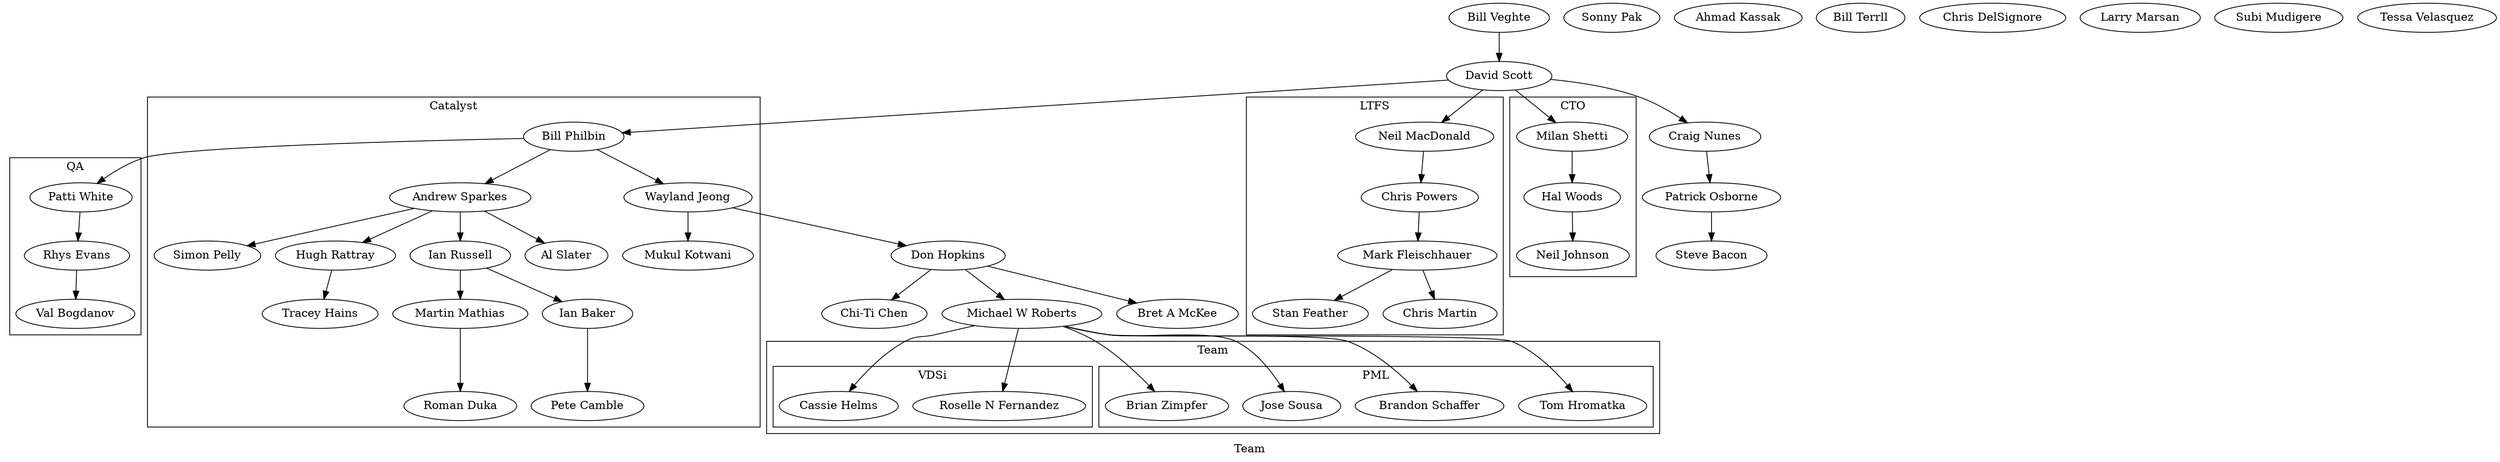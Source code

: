 digraph mwrOrg {
label="Team"
//rankdir=LR
//
// people
//

billV  [label="Bill Veghte"];
daveS [label="David Scott"];
bill [ label="Bill Philbin"];
    wayj [ label="Wayland Jeong"];
        donH [label="Don Hopkins"];
        mukl [label="Mukul Kotwani"];
        sopk [label="Sonny Pak"];
    andsp [ label="Andrew Sparkes"];
    ptWh [label="Patti White"];
    ahkas [label="Ahmad Kassak"];
    billt [label="Bill Terrll"];
    chdel [label="Chris DelSignore"];
    lrmar [label="Larry Marsan"];
    sumud [label="Subi Mudigere"];
    tevel [label="Tessa Velasquez"];

michaelr [ label="Michael W Roberts" ];
bretm [ label="Bret A McKee" ];
chiti [ label="Chi-Ti Chen" ];
alsltr [ label="Al Slater"];
siPel [label="Simon Pelly"];
hurat [label="Hugh Rattray"];
trhn [label="Tracey Hains"];
ianRu [label="Ian Russell"];
ianbk [label="Ian Baker"];
pecmbl [label="Pete Camble"];
neMac [label="Neil MacDonald"];
chpwr [label="Chris Powers"];
mkFle [label="Mark Fleischhauer"];
stFth [label="Stan Feather"];
mlsh [label="Milan Shetti"];
hlWd [label="Hal Woods"];
neJhn [label="Neil Johnson"];
chMtn [label="Chris Martin"];
mrMa [label="Martin Mathias"];
rmDk [label="Roman Duka"];
ryEv [label="Rhys Evans"];
vaBv [label="Val Bogdanov"];
crnu [label="Craig Nunes"];
paos [label="Patrick Osborne"];
stba [label="Steve Bacon"];
subgraph mgrs {
        label="Managers";
        billV -> daveS -> bill;
        daveS -> neMac;
        daveS -> mlsh;
        daveS -> crnu -> paos -> stba;
        subgraph cluster_ct {
            label="CTO";
            mlsh -> hlWd -> neJhn;
        }
        subgraph cluster_lt {
            label="LTFS";
            neMac -> chpwr -> mkFle -> stFth;
            mkFle -> chMtn;
        }
        bill -> wayj;
        bill -> ptWh;
        wayj -> donH -> michaelr ;
        subgraph cluster_qa {
            label="QA";
            ptWh -> ryEv -> vaBv;
        }
        subgraph cluster_no {
        label="Catalyst";
        bill -> andsp;
        wayj -> mukl;
        andsp -> alsltr;
        andsp -> siPel;
        andsp -> ianRu -> ianbk -> pecmbl;
        andsp -> hurat -> trhn;
        ianRu -> mrMa -> rmDk;
        }
}
subgraph cluster_team {
    subgraph cluster_pml {
        label="PML";
        tomh [ label="Tom Hromatka"];
        brandons [ label="Brandon Schaffer" ];
        joses [ label="Jose Sousa" ];
        brianz [ label="Brian Zimpfer"];
    }
    subgraph cluster_vds {
        label="VDSi";
        rosellef [ label="Roselle N Fernandez" ];
        cassieh [ label="Cassie Helms" ];
    }
}

//
// relationships
//
michaelr -> tomh;
michaelr -> joses;
michaelr -> brianz;
michaelr -> brandons;
michaelr -> cassieh;
michaelr -> rosellef;
donH -> bretm;
donH -> chiti;
}

